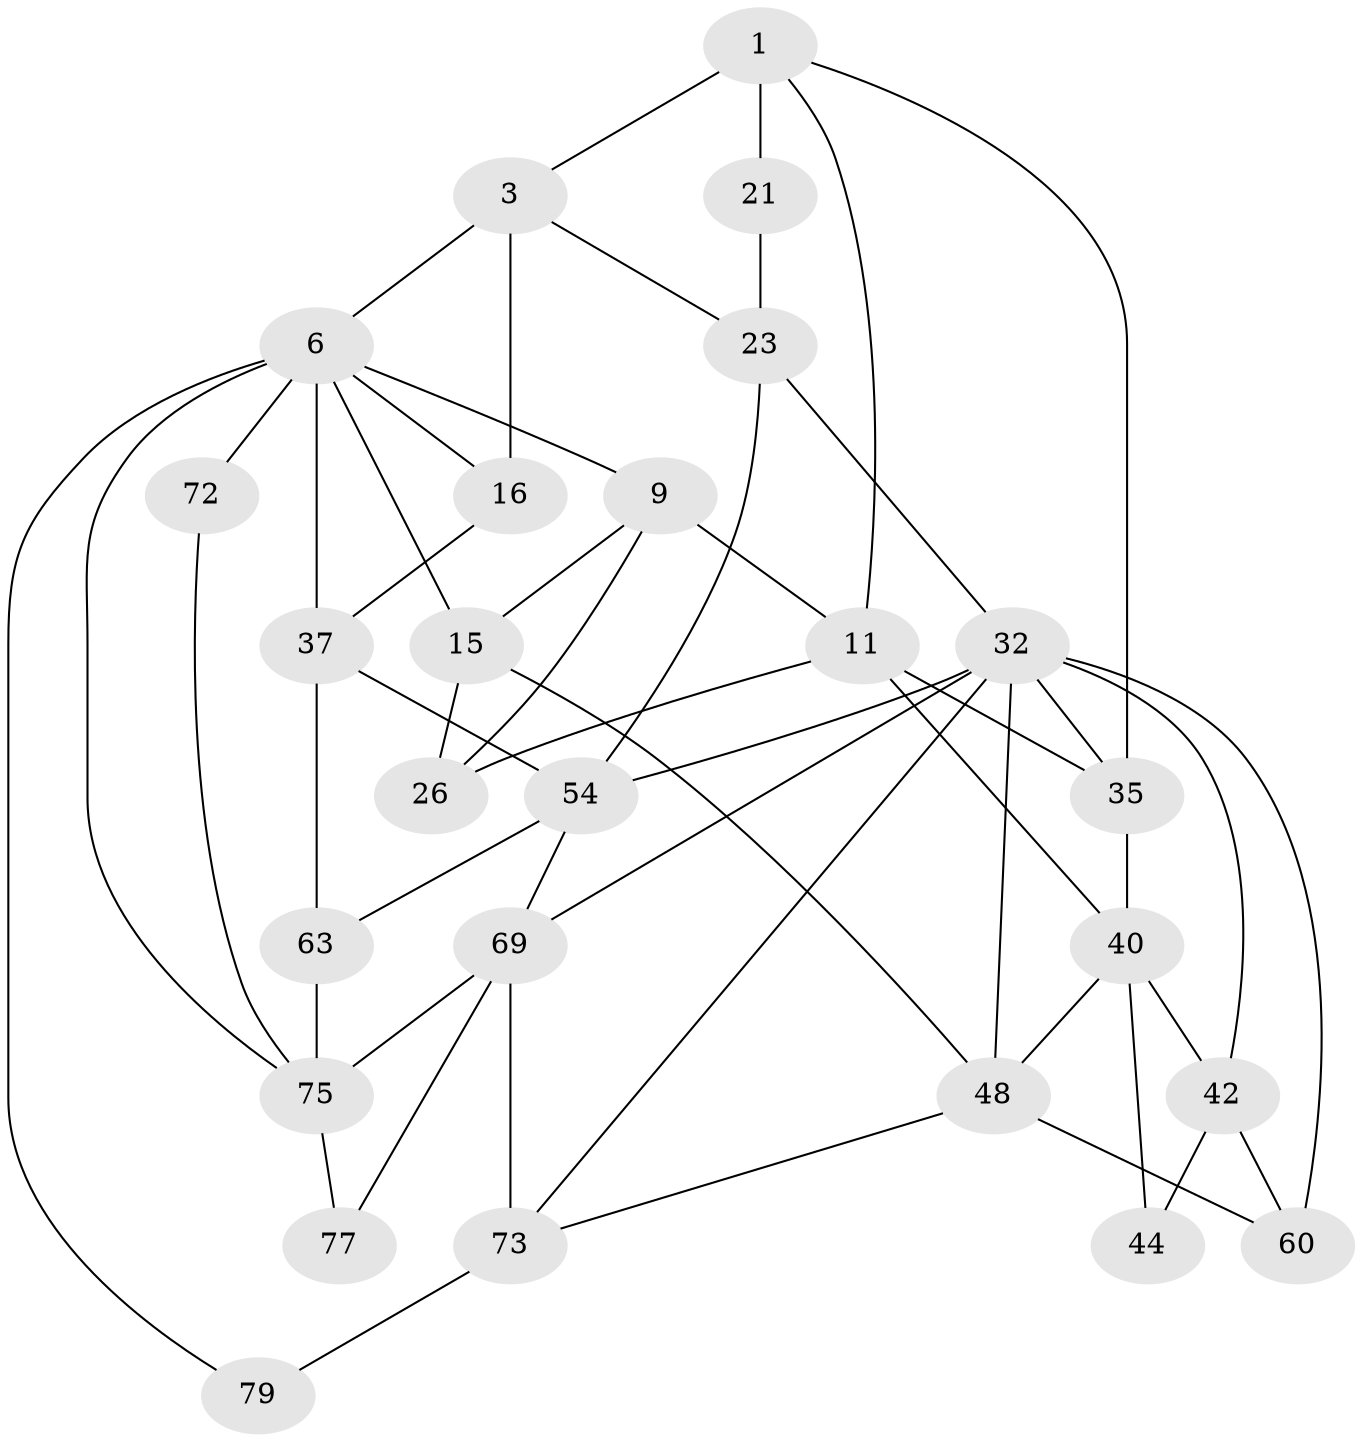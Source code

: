 // original degree distribution, {3: 0.022727272727272728, 4: 0.22727272727272727, 5: 0.5454545454545454, 6: 0.20454545454545456}
// Generated by graph-tools (version 1.1) at 2025/21/03/04/25 18:21:33]
// undirected, 26 vertices, 52 edges
graph export_dot {
graph [start="1"]
  node [color=gray90,style=filled];
  1 [pos="+0.40449385574813873+0",super="+2+10"];
  3 [pos="+0.6576032477860599+0",super="+4+20"];
  6 [pos="+1+0",super="+7+71+38"];
  9 [pos="+0.2817487573329574+0",super="+13"];
  11 [pos="+0.38448602714477254+0.10652882116694144",super="+12"];
  15 [pos="+0.10668206898166727+0.04418825112487299",super="+28"];
  16 [pos="+0.9571426935138172+0.07131949924554327",super="+36+17"];
  21 [pos="+0.5554411414703052+0",super="+24"];
  23 [pos="+0.6555063186951747+0.23448559788453127",super="+31"];
  26 [pos="+0.18455116380601191+0.1864823261019409"];
  32 [pos="+0.5977272355700929+0.2821695933006125",super="+33+58"];
  35 [pos="+0.4638101503255244+0.20641581947384843",super="+39"];
  37 [pos="+0.8503776881182935+0.24827233015637676",super="+52"];
  40 [pos="+0.26745436175440007+0.21884792090755714",super="+41"];
  42 [pos="+0.33743036170071533+0.25124434472727153",super="+43+46"];
  44 [pos="+0.30463723708150037+0.30249239371319797"];
  48 [pos="+0.11076240615921867+0.44687953392248597",super="+62+49"];
  54 [pos="+0.7407067166297403+0.45514791959789064",super="+64+55"];
  60 [pos="+0.3999417592771012+0.45326274174491255"];
  63 [pos="+1+0.6273281530784302",super="+66"];
  69 [pos="+0.5312254082062469+0.7300062644074755",super="+78+70"];
  72 [pos="+1+1"];
  73 [pos="+0.20108594315846842+0.7289262856786135",super="+74+80"];
  75 [pos="+0.6938295913023981+0.7786607482624361",super="+76+83"];
  77 [pos="+0.5779520811257816+0.7679357952005986",super="+84"];
  79 [pos="+0+1"];
  1 -- 3;
  1 -- 21 [weight=3];
  1 -- 11;
  1 -- 35;
  3 -- 16 [weight=3];
  3 -- 6;
  3 -- 23;
  6 -- 9;
  6 -- 79 [weight=2];
  6 -- 15 [weight=2];
  6 -- 72 [weight=2];
  6 -- 75;
  6 -- 16;
  6 -- 37;
  9 -- 26;
  9 -- 15;
  9 -- 11;
  11 -- 35;
  11 -- 26;
  11 -- 40;
  15 -- 26;
  15 -- 48;
  16 -- 37 [weight=2];
  21 -- 23;
  23 -- 32;
  23 -- 54;
  32 -- 42 [weight=2];
  32 -- 35;
  32 -- 48;
  32 -- 69;
  32 -- 54;
  32 -- 73;
  32 -- 60;
  35 -- 40;
  37 -- 54;
  37 -- 63 [weight=2];
  40 -- 42 [weight=2];
  40 -- 48;
  40 -- 44;
  42 -- 44 [weight=2];
  42 -- 60;
  48 -- 60;
  48 -- 73;
  54 -- 69;
  54 -- 63;
  63 -- 75;
  69 -- 75;
  69 -- 77 [weight=2];
  69 -- 73 [weight=2];
  72 -- 75;
  73 -- 79 [weight=2];
  75 -- 77 [weight=2];
}
